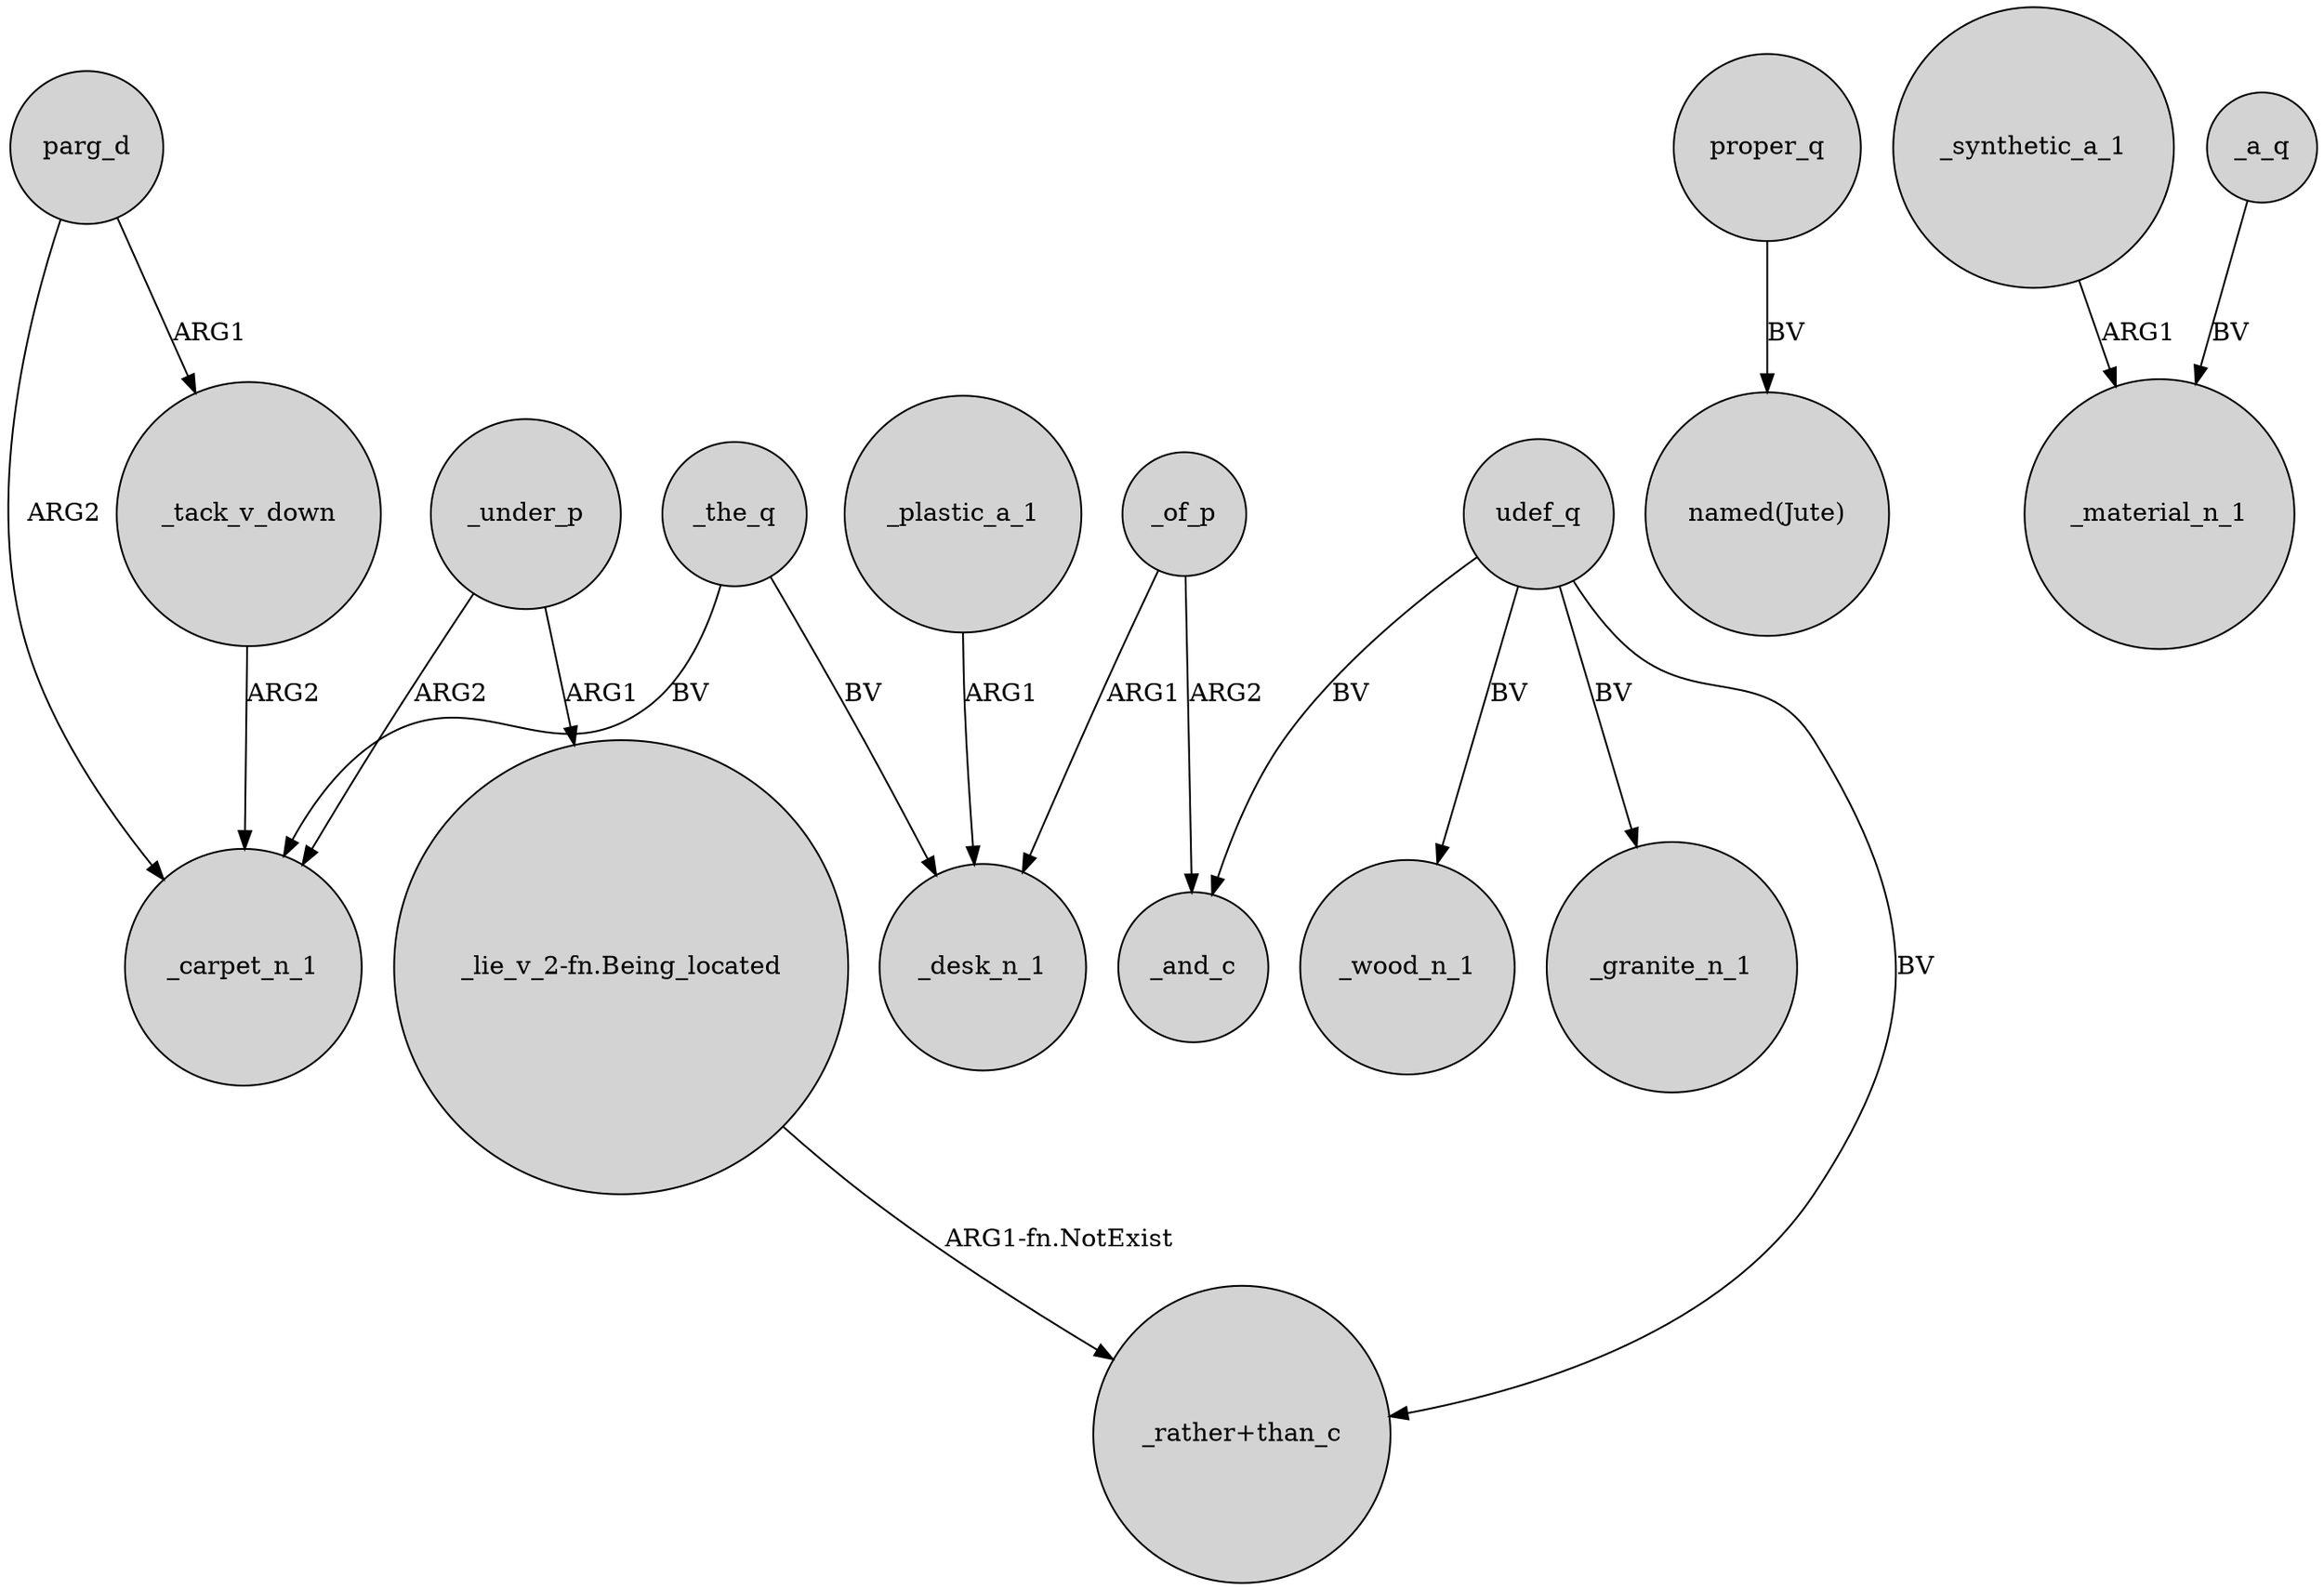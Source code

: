 digraph {
	node [shape=circle style=filled]
	parg_d -> _carpet_n_1 [label=ARG2]
	_tack_v_down -> _carpet_n_1 [label=ARG2]
	_of_p -> _desk_n_1 [label=ARG1]
	proper_q -> "named(Jute)" [label=BV]
	_of_p -> _and_c [label=ARG2]
	_the_q -> _carpet_n_1 [label=BV]
	_plastic_a_1 -> _desk_n_1 [label=ARG1]
	_the_q -> _desk_n_1 [label=BV]
	_under_p -> "_lie_v_2-fn.Being_located" [label=ARG1]
	parg_d -> _tack_v_down [label=ARG1]
	"_lie_v_2-fn.Being_located" -> "_rather+than_c" [label="ARG1-fn.NotExist"]
	udef_q -> _and_c [label=BV]
	_under_p -> _carpet_n_1 [label=ARG2]
	_synthetic_a_1 -> _material_n_1 [label=ARG1]
	udef_q -> "_rather+than_c" [label=BV]
	udef_q -> _wood_n_1 [label=BV]
	_a_q -> _material_n_1 [label=BV]
	udef_q -> _granite_n_1 [label=BV]
}
